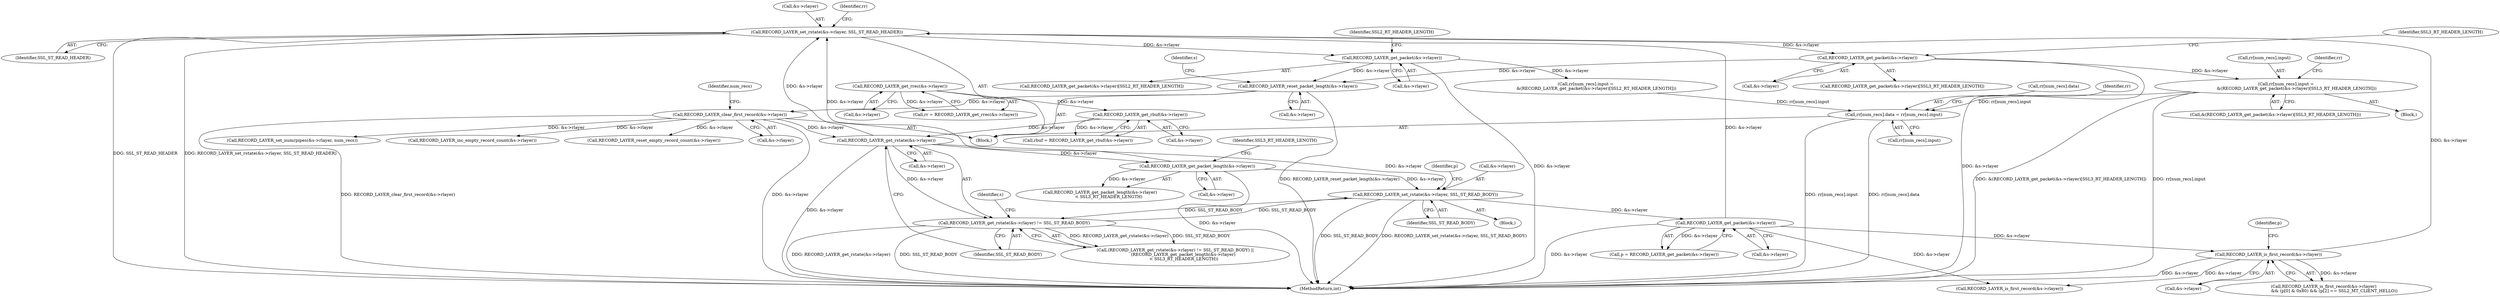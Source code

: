 digraph "0_openssl_4ad93618d26a3ea23d36ad5498ff4f59eff3a4d2_1@array" {
"1000635" [label="(Call,rr[num_recs].input =\n                &(RECORD_LAYER_get_packet(&s->rlayer)[SSL3_RT_HEADER_LENGTH]))"];
"1000643" [label="(Call,RECORD_LAYER_get_packet(&s->rlayer))"];
"1000604" [label="(Call,RECORD_LAYER_set_rstate(&s->rlayer, SSL_ST_READ_HEADER))"];
"1000200" [label="(Call,RECORD_LAYER_get_rstate(&s->rlayer))"];
"1000701" [label="(Call,RECORD_LAYER_clear_first_record(&s->rlayer))"];
"1000696" [label="(Call,RECORD_LAYER_reset_packet_length(&s->rlayer))"];
"1000627" [label="(Call,RECORD_LAYER_get_packet(&s->rlayer))"];
"1000173" [label="(Call,RECORD_LAYER_get_rbuf(&s->rlayer))"];
"1000166" [label="(Call,RECORD_LAYER_get_rrec(&s->rlayer))"];
"1000253" [label="(Call,RECORD_LAYER_is_first_record(&s->rlayer))"];
"1000242" [label="(Call,RECORD_LAYER_get_packet(&s->rlayer))"];
"1000234" [label="(Call,RECORD_LAYER_set_rstate(&s->rlayer, SSL_ST_READ_BODY))"];
"1000207" [label="(Call,RECORD_LAYER_get_packet_length(&s->rlayer))"];
"1000199" [label="(Call,RECORD_LAYER_get_rstate(&s->rlayer) != SSL_ST_READ_BODY)"];
"1000665" [label="(Call,rr[num_recs].data = rr[num_recs].input)"];
"1000205" [label="(Identifier,SSL_ST_READ_BODY)"];
"1000201" [label="(Call,&s->rlayer)"];
"1000254" [label="(Call,&s->rlayer)"];
"1000671" [label="(Call,rr[num_recs].input)"];
"1000609" [label="(Identifier,SSL_ST_READ_HEADER)"];
"1000234" [label="(Call,RECORD_LAYER_set_rstate(&s->rlayer, SSL_ST_READ_BODY))"];
"1000702" [label="(Call,&s->rlayer)"];
"1000261" [label="(Identifier,p)"];
"1000701" [label="(Call,RECORD_LAYER_clear_first_record(&s->rlayer))"];
"1000208" [label="(Call,&s->rlayer)"];
"1000253" [label="(Call,RECORD_LAYER_is_first_record(&s->rlayer))"];
"1000196" [label="(Block,)"];
"1000666" [label="(Call,rr[num_recs].data)"];
"1000605" [label="(Call,&s->rlayer)"];
"1000604" [label="(Call,RECORD_LAYER_set_rstate(&s->rlayer, SSL_ST_READ_HEADER))"];
"1000174" [label="(Call,&s->rlayer)"];
"1000171" [label="(Call,rbuf = RECORD_LAYER_get_rbuf(&s->rlayer))"];
"1000166" [label="(Call,RECORD_LAYER_get_rrec(&s->rlayer))"];
"1001197" [label="(MethodReturn,int)"];
"1000206" [label="(Call,RECORD_LAYER_get_packet_length(&s->rlayer)\n             < SSL3_RT_HEADER_LENGTH)"];
"1000679" [label="(Identifier,rr)"];
"1000241" [label="(Identifier,p)"];
"1000627" [label="(Call,RECORD_LAYER_get_packet(&s->rlayer))"];
"1000239" [label="(Identifier,SSL_ST_READ_BODY)"];
"1000704" [label="(Identifier,s)"];
"1000252" [label="(Call,RECORD_LAYER_is_first_record(&s->rlayer)\n                && (p[0] & 0x80) && (p[2] == SSL2_MT_CLIENT_HELLO))"];
"1000200" [label="(Call,RECORD_LAYER_get_rstate(&s->rlayer))"];
"1000636" [label="(Call,rr[num_recs].input)"];
"1001181" [label="(Call,RECORD_LAYER_set_numrpipes(&s->rlayer, num_recs))"];
"1000235" [label="(Call,&s->rlayer)"];
"1000213" [label="(Block,)"];
"1000642" [label="(Call,RECORD_LAYER_get_packet(&s->rlayer)[SSL3_RT_HEADER_LENGTH])"];
"1000628" [label="(Call,&s->rlayer)"];
"1000697" [label="(Call,&s->rlayer)"];
"1000240" [label="(Call,p = RECORD_LAYER_get_packet(&s->rlayer))"];
"1000641" [label="(Call,&(RECORD_LAYER_get_packet(&s->rlayer)[SSL3_RT_HEADER_LENGTH]))"];
"1001153" [label="(Call,RECORD_LAYER_inc_empty_record_count(&s->rlayer))"];
"1000635" [label="(Call,rr[num_recs].input =\n                &(RECORD_LAYER_get_packet(&s->rlayer)[SSL3_RT_HEADER_LENGTH]))"];
"1000243" [label="(Call,&s->rlayer)"];
"1000708" [label="(Identifier,num_recs)"];
"1000242" [label="(Call,RECORD_LAYER_get_packet(&s->rlayer))"];
"1000614" [label="(Identifier,rr)"];
"1000164" [label="(Call,rr = RECORD_LAYER_get_rrec(&s->rlayer))"];
"1000173" [label="(Call,RECORD_LAYER_get_rbuf(&s->rlayer))"];
"1000619" [label="(Call,rr[num_recs].input =\n                &(RECORD_LAYER_get_packet(&s->rlayer)[SSL2_RT_HEADER_LENGTH]))"];
"1000634" [label="(Block,)"];
"1000212" [label="(Identifier,SSL3_RT_HEADER_LENGTH)"];
"1000207" [label="(Call,RECORD_LAYER_get_packet_length(&s->rlayer))"];
"1000696" [label="(Call,RECORD_LAYER_reset_packet_length(&s->rlayer))"];
"1000455" [label="(Call,RECORD_LAYER_is_first_record(&s->rlayer))"];
"1000648" [label="(Identifier,SSL3_RT_HEADER_LENGTH)"];
"1000643" [label="(Call,RECORD_LAYER_get_packet(&s->rlayer))"];
"1000199" [label="(Call,RECORD_LAYER_get_rstate(&s->rlayer) != SSL_ST_READ_BODY)"];
"1000644" [label="(Call,&s->rlayer)"];
"1000198" [label="(Call,(RECORD_LAYER_get_rstate(&s->rlayer) != SSL_ST_READ_BODY) ||\n            (RECORD_LAYER_get_packet_length(&s->rlayer)\n             < SSL3_RT_HEADER_LENGTH))"];
"1000632" [label="(Identifier,SSL2_RT_HEADER_LENGTH)"];
"1000665" [label="(Call,rr[num_recs].data = rr[num_recs].input)"];
"1000653" [label="(Identifier,rr)"];
"1001176" [label="(Call,RECORD_LAYER_reset_empty_record_count(&s->rlayer))"];
"1000210" [label="(Identifier,s)"];
"1000626" [label="(Call,RECORD_LAYER_get_packet(&s->rlayer)[SSL2_RT_HEADER_LENGTH])"];
"1000167" [label="(Call,&s->rlayer)"];
"1000635" -> "1000634"  [label="AST: "];
"1000635" -> "1000641"  [label="CFG: "];
"1000636" -> "1000635"  [label="AST: "];
"1000641" -> "1000635"  [label="AST: "];
"1000653" -> "1000635"  [label="CFG: "];
"1000635" -> "1001197"  [label="DDG: &(RECORD_LAYER_get_packet(&s->rlayer)[SSL3_RT_HEADER_LENGTH])"];
"1000635" -> "1001197"  [label="DDG: rr[num_recs].input"];
"1000643" -> "1000635"  [label="DDG: &s->rlayer"];
"1000635" -> "1000665"  [label="DDG: rr[num_recs].input"];
"1000643" -> "1000642"  [label="AST: "];
"1000643" -> "1000644"  [label="CFG: "];
"1000644" -> "1000643"  [label="AST: "];
"1000648" -> "1000643"  [label="CFG: "];
"1000643" -> "1001197"  [label="DDG: &s->rlayer"];
"1000604" -> "1000643"  [label="DDG: &s->rlayer"];
"1000643" -> "1000696"  [label="DDG: &s->rlayer"];
"1000604" -> "1000196"  [label="AST: "];
"1000604" -> "1000609"  [label="CFG: "];
"1000605" -> "1000604"  [label="AST: "];
"1000609" -> "1000604"  [label="AST: "];
"1000614" -> "1000604"  [label="CFG: "];
"1000604" -> "1001197"  [label="DDG: RECORD_LAYER_set_rstate(&s->rlayer, SSL_ST_READ_HEADER)"];
"1000604" -> "1001197"  [label="DDG: SSL_ST_READ_HEADER"];
"1000200" -> "1000604"  [label="DDG: &s->rlayer"];
"1000253" -> "1000604"  [label="DDG: &s->rlayer"];
"1000207" -> "1000604"  [label="DDG: &s->rlayer"];
"1000242" -> "1000604"  [label="DDG: &s->rlayer"];
"1000604" -> "1000627"  [label="DDG: &s->rlayer"];
"1000200" -> "1000199"  [label="AST: "];
"1000200" -> "1000201"  [label="CFG: "];
"1000201" -> "1000200"  [label="AST: "];
"1000205" -> "1000200"  [label="CFG: "];
"1000200" -> "1001197"  [label="DDG: &s->rlayer"];
"1000200" -> "1000199"  [label="DDG: &s->rlayer"];
"1000701" -> "1000200"  [label="DDG: &s->rlayer"];
"1000173" -> "1000200"  [label="DDG: &s->rlayer"];
"1000200" -> "1000207"  [label="DDG: &s->rlayer"];
"1000200" -> "1000234"  [label="DDG: &s->rlayer"];
"1000701" -> "1000196"  [label="AST: "];
"1000701" -> "1000702"  [label="CFG: "];
"1000702" -> "1000701"  [label="AST: "];
"1000708" -> "1000701"  [label="CFG: "];
"1000701" -> "1001197"  [label="DDG: RECORD_LAYER_clear_first_record(&s->rlayer)"];
"1000701" -> "1001197"  [label="DDG: &s->rlayer"];
"1000696" -> "1000701"  [label="DDG: &s->rlayer"];
"1000701" -> "1001153"  [label="DDG: &s->rlayer"];
"1000701" -> "1001176"  [label="DDG: &s->rlayer"];
"1000701" -> "1001181"  [label="DDG: &s->rlayer"];
"1000696" -> "1000196"  [label="AST: "];
"1000696" -> "1000697"  [label="CFG: "];
"1000697" -> "1000696"  [label="AST: "];
"1000704" -> "1000696"  [label="CFG: "];
"1000696" -> "1001197"  [label="DDG: RECORD_LAYER_reset_packet_length(&s->rlayer)"];
"1000627" -> "1000696"  [label="DDG: &s->rlayer"];
"1000627" -> "1000626"  [label="AST: "];
"1000627" -> "1000628"  [label="CFG: "];
"1000628" -> "1000627"  [label="AST: "];
"1000632" -> "1000627"  [label="CFG: "];
"1000627" -> "1001197"  [label="DDG: &s->rlayer"];
"1000627" -> "1000619"  [label="DDG: &s->rlayer"];
"1000173" -> "1000171"  [label="AST: "];
"1000173" -> "1000174"  [label="CFG: "];
"1000174" -> "1000173"  [label="AST: "];
"1000171" -> "1000173"  [label="CFG: "];
"1000173" -> "1000171"  [label="DDG: &s->rlayer"];
"1000166" -> "1000173"  [label="DDG: &s->rlayer"];
"1000166" -> "1000164"  [label="AST: "];
"1000166" -> "1000167"  [label="CFG: "];
"1000167" -> "1000166"  [label="AST: "];
"1000164" -> "1000166"  [label="CFG: "];
"1000166" -> "1000164"  [label="DDG: &s->rlayer"];
"1000253" -> "1000252"  [label="AST: "];
"1000253" -> "1000254"  [label="CFG: "];
"1000254" -> "1000253"  [label="AST: "];
"1000261" -> "1000253"  [label="CFG: "];
"1000252" -> "1000253"  [label="CFG: "];
"1000253" -> "1001197"  [label="DDG: &s->rlayer"];
"1000253" -> "1000252"  [label="DDG: &s->rlayer"];
"1000242" -> "1000253"  [label="DDG: &s->rlayer"];
"1000253" -> "1000455"  [label="DDG: &s->rlayer"];
"1000242" -> "1000240"  [label="AST: "];
"1000242" -> "1000243"  [label="CFG: "];
"1000243" -> "1000242"  [label="AST: "];
"1000240" -> "1000242"  [label="CFG: "];
"1000242" -> "1001197"  [label="DDG: &s->rlayer"];
"1000242" -> "1000240"  [label="DDG: &s->rlayer"];
"1000234" -> "1000242"  [label="DDG: &s->rlayer"];
"1000242" -> "1000455"  [label="DDG: &s->rlayer"];
"1000234" -> "1000213"  [label="AST: "];
"1000234" -> "1000239"  [label="CFG: "];
"1000235" -> "1000234"  [label="AST: "];
"1000239" -> "1000234"  [label="AST: "];
"1000241" -> "1000234"  [label="CFG: "];
"1000234" -> "1001197"  [label="DDG: SSL_ST_READ_BODY"];
"1000234" -> "1001197"  [label="DDG: RECORD_LAYER_set_rstate(&s->rlayer, SSL_ST_READ_BODY)"];
"1000234" -> "1000199"  [label="DDG: SSL_ST_READ_BODY"];
"1000207" -> "1000234"  [label="DDG: &s->rlayer"];
"1000199" -> "1000234"  [label="DDG: SSL_ST_READ_BODY"];
"1000207" -> "1000206"  [label="AST: "];
"1000207" -> "1000208"  [label="CFG: "];
"1000208" -> "1000207"  [label="AST: "];
"1000212" -> "1000207"  [label="CFG: "];
"1000207" -> "1001197"  [label="DDG: &s->rlayer"];
"1000207" -> "1000206"  [label="DDG: &s->rlayer"];
"1000199" -> "1000198"  [label="AST: "];
"1000199" -> "1000205"  [label="CFG: "];
"1000205" -> "1000199"  [label="AST: "];
"1000210" -> "1000199"  [label="CFG: "];
"1000198" -> "1000199"  [label="CFG: "];
"1000199" -> "1001197"  [label="DDG: RECORD_LAYER_get_rstate(&s->rlayer)"];
"1000199" -> "1001197"  [label="DDG: SSL_ST_READ_BODY"];
"1000199" -> "1000198"  [label="DDG: RECORD_LAYER_get_rstate(&s->rlayer)"];
"1000199" -> "1000198"  [label="DDG: SSL_ST_READ_BODY"];
"1000665" -> "1000196"  [label="AST: "];
"1000665" -> "1000671"  [label="CFG: "];
"1000666" -> "1000665"  [label="AST: "];
"1000671" -> "1000665"  [label="AST: "];
"1000679" -> "1000665"  [label="CFG: "];
"1000665" -> "1001197"  [label="DDG: rr[num_recs].input"];
"1000665" -> "1001197"  [label="DDG: rr[num_recs].data"];
"1000619" -> "1000665"  [label="DDG: rr[num_recs].input"];
}
